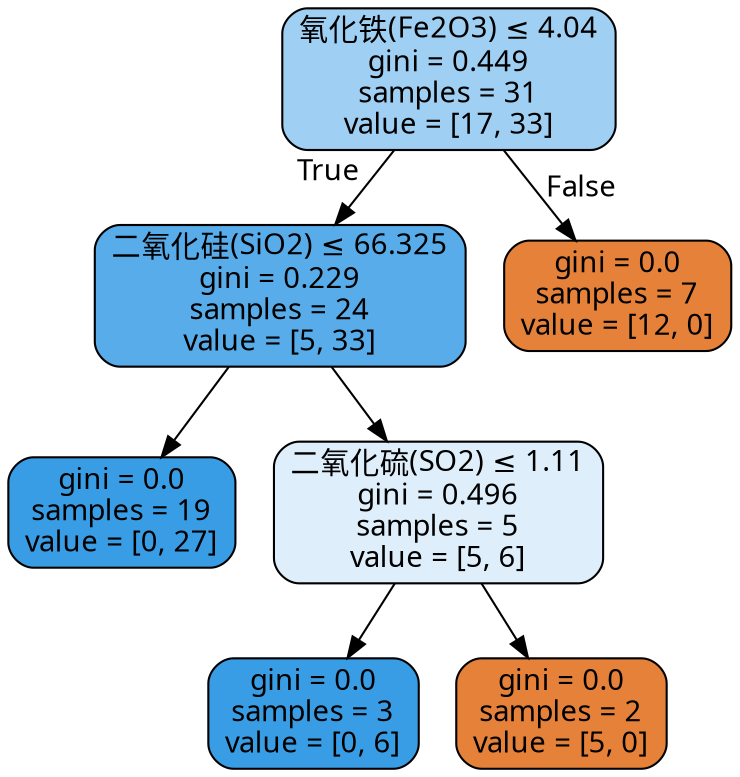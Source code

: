 digraph Tree {
node [shape=box, style="filled, rounded", color="black", fontname="DengXian"] ;
edge [fontname="DengXian"] ;
0 [label=<氧化铁(Fe2O3) &le; 4.04<br/>gini = 0.449<br/>samples = 31<br/>value = [17, 33]>, fillcolor="#9fcff2"] ;
1 [label=<二氧化硅(SiO2) &le; 66.325<br/>gini = 0.229<br/>samples = 24<br/>value = [5, 33]>, fillcolor="#57ace9"] ;
0 -> 1 [labeldistance=2.5, labelangle=45, headlabel="True"] ;
2 [label=<gini = 0.0<br/>samples = 19<br/>value = [0, 27]>, fillcolor="#399de5"] ;
1 -> 2 ;
3 [label=<二氧化硫(SO2) &le; 1.11<br/>gini = 0.496<br/>samples = 5<br/>value = [5, 6]>, fillcolor="#deeffb"] ;
1 -> 3 ;
4 [label=<gini = 0.0<br/>samples = 3<br/>value = [0, 6]>, fillcolor="#399de5"] ;
3 -> 4 ;
5 [label=<gini = 0.0<br/>samples = 2<br/>value = [5, 0]>, fillcolor="#e58139"] ;
3 -> 5 ;
6 [label=<gini = 0.0<br/>samples = 7<br/>value = [12, 0]>, fillcolor="#e58139"] ;
0 -> 6 [labeldistance=2.5, labelangle=-45, headlabel="False"] ;
}